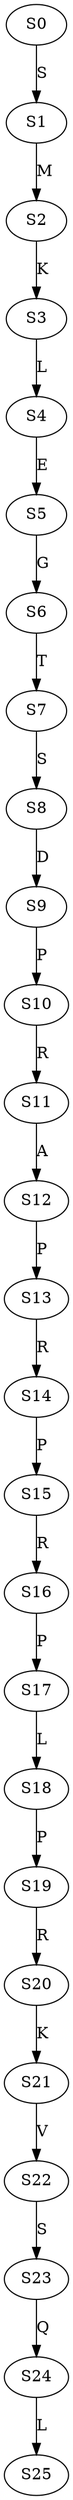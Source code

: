 strict digraph  {
	S0 -> S1 [ label = S ];
	S1 -> S2 [ label = M ];
	S2 -> S3 [ label = K ];
	S3 -> S4 [ label = L ];
	S4 -> S5 [ label = E ];
	S5 -> S6 [ label = G ];
	S6 -> S7 [ label = T ];
	S7 -> S8 [ label = S ];
	S8 -> S9 [ label = D ];
	S9 -> S10 [ label = P ];
	S10 -> S11 [ label = R ];
	S11 -> S12 [ label = A ];
	S12 -> S13 [ label = P ];
	S13 -> S14 [ label = R ];
	S14 -> S15 [ label = P ];
	S15 -> S16 [ label = R ];
	S16 -> S17 [ label = P ];
	S17 -> S18 [ label = L ];
	S18 -> S19 [ label = P ];
	S19 -> S20 [ label = R ];
	S20 -> S21 [ label = K ];
	S21 -> S22 [ label = V ];
	S22 -> S23 [ label = S ];
	S23 -> S24 [ label = Q ];
	S24 -> S25 [ label = L ];
}
